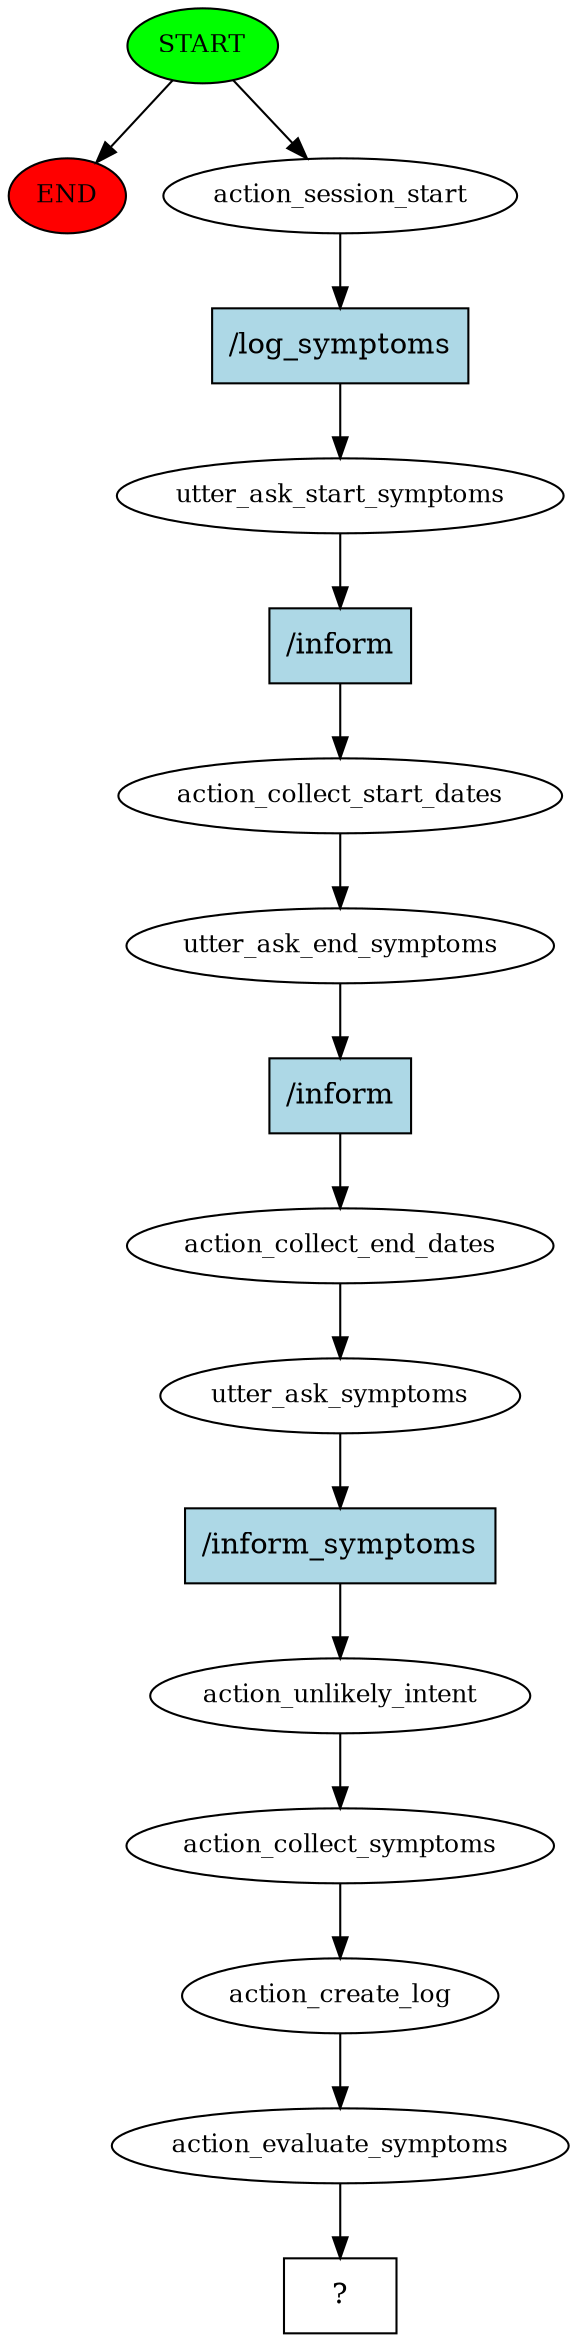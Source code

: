 digraph  {
0 [class="start active", fillcolor=green, fontsize=12, label=START, style=filled];
"-1" [class=end, fillcolor=red, fontsize=12, label=END, style=filled];
1 [class=active, fontsize=12, label=action_session_start];
2 [class=active, fontsize=12, label=utter_ask_start_symptoms];
3 [class=active, fontsize=12, label=action_collect_start_dates];
4 [class=active, fontsize=12, label=utter_ask_end_symptoms];
5 [class=active, fontsize=12, label=action_collect_end_dates];
6 [class=active, fontsize=12, label=utter_ask_symptoms];
7 [class=active, fontsize=12, label=action_unlikely_intent];
8 [class=active, fontsize=12, label=action_collect_symptoms];
9 [class=active, fontsize=12, label=action_create_log];
10 [class=active, fontsize=12, label=action_evaluate_symptoms];
11 [class="intent dashed active", label="  ?  ", shape=rect];
12 [class="intent active", fillcolor=lightblue, label="/log_symptoms", shape=rect, style=filled];
13 [class="intent active", fillcolor=lightblue, label="/inform", shape=rect, style=filled];
14 [class="intent active", fillcolor=lightblue, label="/inform", shape=rect, style=filled];
15 [class="intent active", fillcolor=lightblue, label="/inform_symptoms", shape=rect, style=filled];
0 -> "-1"  [class="", key=NONE, label=""];
0 -> 1  [class=active, key=NONE, label=""];
1 -> 12  [class=active, key=0];
2 -> 13  [class=active, key=0];
3 -> 4  [class=active, key=NONE, label=""];
4 -> 14  [class=active, key=0];
5 -> 6  [class=active, key=NONE, label=""];
6 -> 15  [class=active, key=0];
7 -> 8  [class=active, key=NONE, label=""];
8 -> 9  [class=active, key=NONE, label=""];
9 -> 10  [class=active, key=NONE, label=""];
10 -> 11  [class=active, key=NONE, label=""];
12 -> 2  [class=active, key=0];
13 -> 3  [class=active, key=0];
14 -> 5  [class=active, key=0];
15 -> 7  [class=active, key=0];
}
